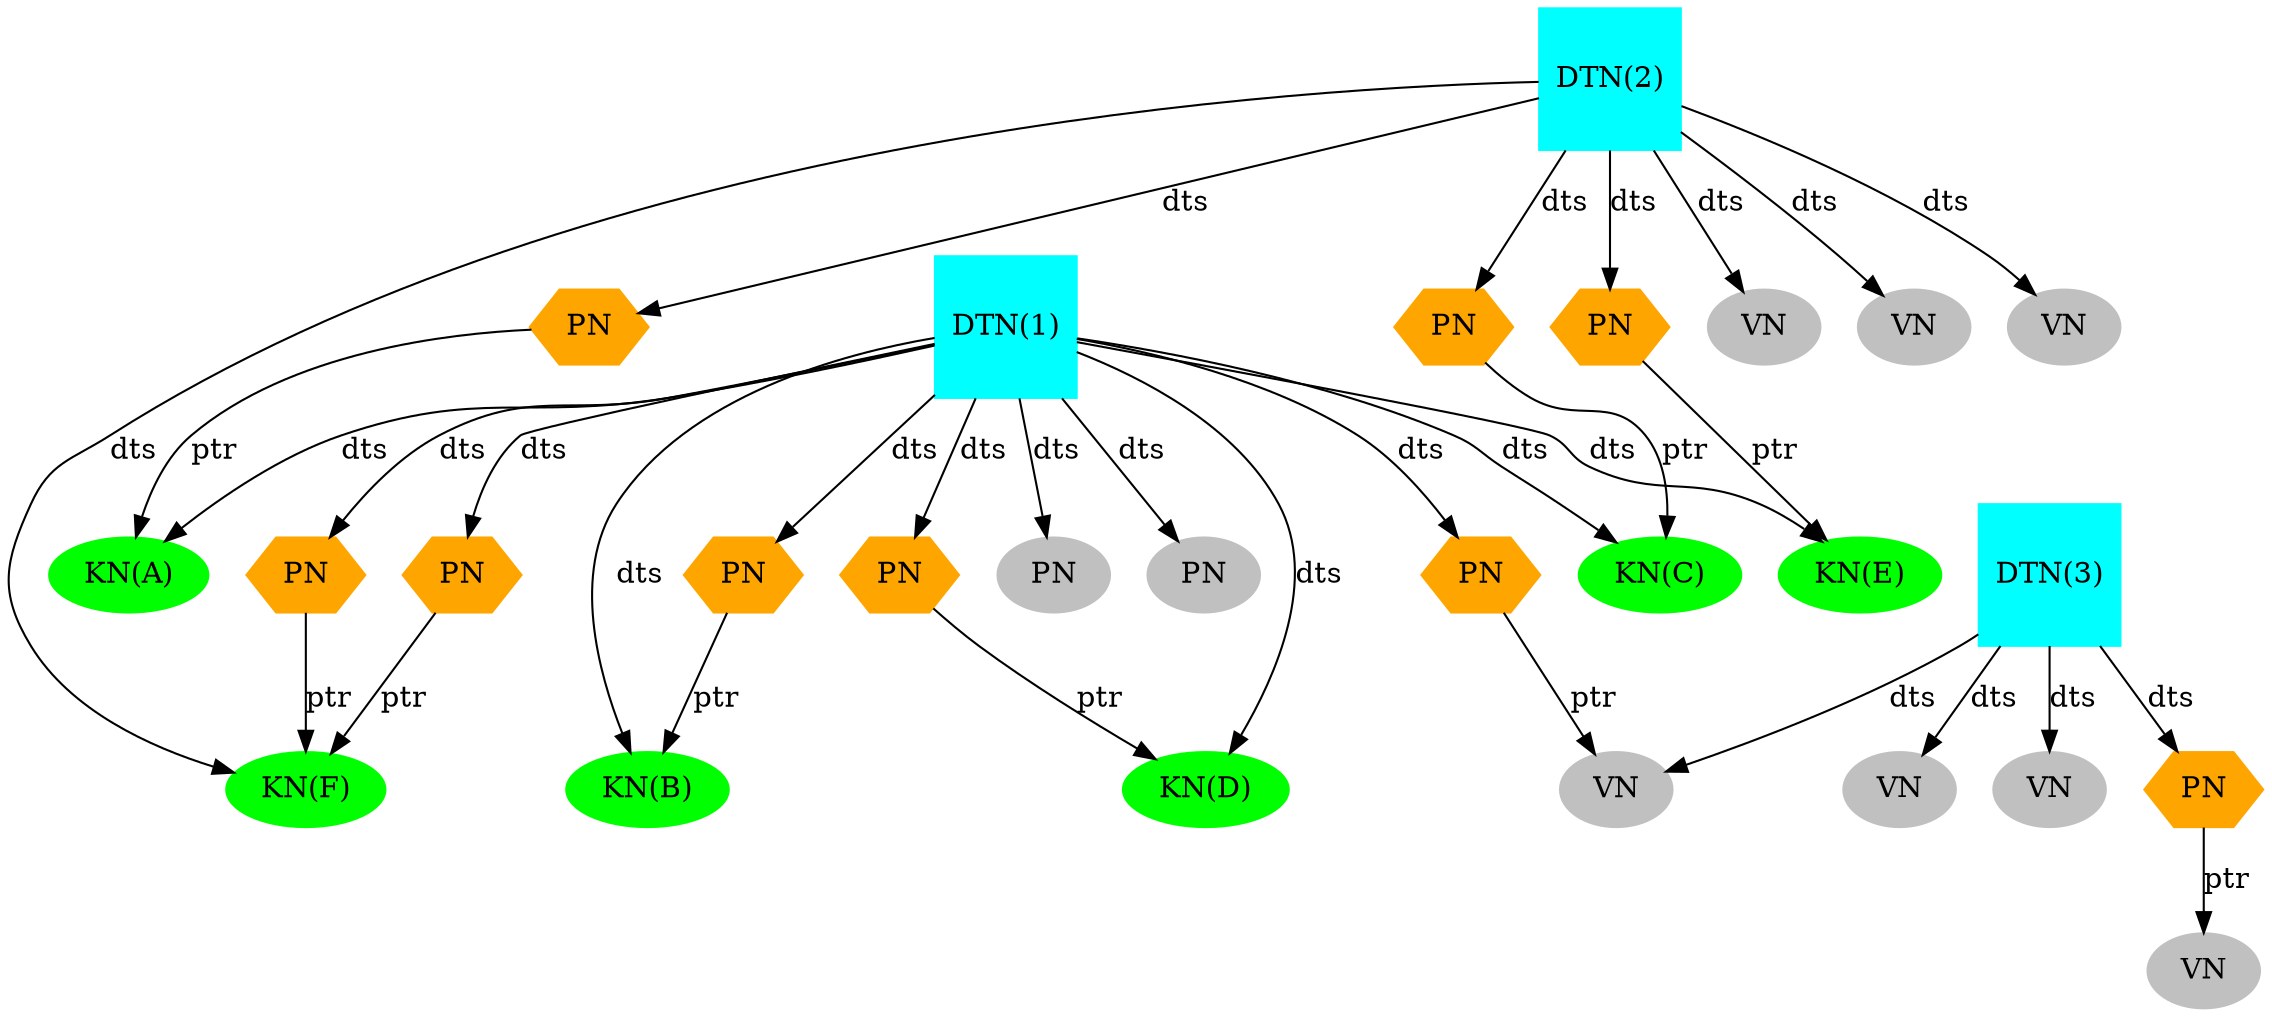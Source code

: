 strict digraph "17016-1643962152" {
	"DTN(0x558343d21d40)" [label="DTN(1)" color="cyan" style=filled shape=square];
	"DTN(0x558343d1a448)" [label="DTN(2)" color="cyan" style=filled shape=square];
	"DTN(0x558343d1a008)" [label="DTN(3)" color="cyan" style=filled shape=square];
	"PN(0x558343d204e8)" [label="PN" color="orange" style=filled shape=hexagon];
	"PN(0x558343d2deb8)" [label="PN" color="orange" style=filled shape=hexagon];
	"PN(0x558343d204e0)" [label="PN" color="orange" style=filled shape=hexagon];
	"PN(0x558343d2deb0)" [label="PN" color="orange" style=filled shape=hexagon];
	"PN(0x558343d2ded0)" [label="PN" color="orange" style=filled shape=hexagon];
	"PN(0x558343d25f70)" [label="PN" color="orange" style=filled shape=hexagon];
	"PN(0x558343d20500)" [label="PN" color="orange" style=filled shape=hexagon];
	"VN(0x558343d21d48)" [label="PN" color="grey" style=filled];
	"VN(0x558343d21d50)" [label="PN" color="grey" style=filled];

	"VN(0x558343d1a450)" [label="VN" color="grey" style=filled];
	"VN(0x558343d1a458)" [label="VN" color="grey" style=filled];
	"VN(0x558343d1a460)" [label="VN" color="grey" style=filled];

	"PN(0x558343d24ae8)" [label="PN" color="orange" style=filled shape=hexagon];
	"VN(0x558343d1a010)" [label="VN" color="grey" style=filled];

	"VN(0x558343d1a018)" [label="VN" color="grey" style=filled];
	"VN(0x558343d1a020)" [label="VN" color="grey" style=filled];
	"PN(0x558343d1a240)" [label="PN" color="orange" style=filled shape=hexagon];
	"VN(0x558343d20680)" [label="VN" color="grey" style=filled];

	"KN_KEY_A(0x558343d29460)" [label="KN(A)" color="green" style=filled];
	"KN_KEY_B(0x558343d2b960)" [label="KN(B)" color="green" style=filled];
	"KN_KEY_C(0x558343d29080)" [label="KN(C)" color="green" style=filled];
	"KN_KEY_D(0x558343d294c0)" [label="KN(D)" color="green" style=filled];
	"KN_KEY_E(0x558343d28a80)" [label="KN(E)" color="green" style=filled];
	"KN_KEY_F(0x558343d20e90)" [label="KN(F)" color="green" style=filled];

	"DTN(0x558343d21d40)" -> "KN_KEY_A(0x558343d29460)" [label="dts" weight=1]
	"PN(0x558343d204e8)" -> "KN_KEY_A(0x558343d29460)" [label="ptr" weight=1]
	"DTN(0x558343d21d40)" -> "KN_KEY_B(0x558343d2b960)" [label="dts" weight=1]
	"PN(0x558343d2deb8)" -> "KN_KEY_B(0x558343d2b960)" [label="ptr" weight=1]
	"DTN(0x558343d21d40)" -> "KN_KEY_C(0x558343d29080)" [label="dts" weight=1]
	"PN(0x558343d204e0)" -> "KN_KEY_C(0x558343d29080)" [label="ptr" weight=1]
	"DTN(0x558343d21d40)" -> "KN_KEY_D(0x558343d294c0)" [label="dts" weight=1]
	"PN(0x558343d2deb0)" -> "KN_KEY_D(0x558343d294c0)" [label="ptr" weight=1]
	"DTN(0x558343d21d40)" -> "KN_KEY_E(0x558343d28a80)" [label="dts" weight=1]
	"PN(0x558343d20500)" -> "KN_KEY_E(0x558343d28a80)" [label="ptr" weight=1]
	"DTN(0x558343d1a448)" -> "KN_KEY_F(0x558343d20e90)" [label="dts" weight=1]
	"PN(0x558343d2ded0)" -> "KN_KEY_F(0x558343d20e90)" [label="ptr" weight=1]
	"PN(0x558343d25f70)" -> "KN_KEY_F(0x558343d20e90)" [label="ptr" weight=1]

	"DTN(0x558343d1a448)" -> "PN(0x558343d204e8)" [label="dts" weight=1]
	"DTN(0x558343d21d40)" -> "PN(0x558343d2deb8)" [label="dts" weight=1]
	"DTN(0x558343d1a448)" -> "PN(0x558343d204e0)" [label="dts" weight=1]
	"DTN(0x558343d21d40)" -> "PN(0x558343d2deb0)" [label="dts" weight=1]
	"DTN(0x558343d21d40)" -> "PN(0x558343d2ded0)" [label="dts" weight=1]
	"DTN(0x558343d21d40)" -> "PN(0x558343d25f70)" [label="dts" weight=1]
	"DTN(0x558343d1a448)" -> "PN(0x558343d20500)" [label="dts" weight=1]

    "DTN(0x558343d21d40)" -> "VN(0x558343d21d48)" [label="dts" weight=1]
    "DTN(0x558343d21d40)" -> "VN(0x558343d21d50)" [label="dts" weight=1]
	"DTN(0x558343d1a448)" -> "VN(0x558343d1a450)" [label="dts" weight=1]
    "DTN(0x558343d1a448)" -> "VN(0x558343d1a458)" [label="dts" weight=1]
    "DTN(0x558343d1a448)" -> "VN(0x558343d1a460)" [label="dts" weight=1]

	"DTN(0x558343d21d40)" -> "PN(0x558343d24ae8)" [label="dts" weight=1]
	"PN(0x558343d24ae8)" -> "VN(0x558343d1a010)" [label="ptr" weight=1]

	"DTN(0x558343d1a008)" -> "VN(0x558343d1a010)" [label="dts" weight=1]
    "DTN(0x558343d1a008)" -> "VN(0x558343d1a018)" [label="dts" weight=1]
    "DTN(0x558343d1a008)" -> "VN(0x558343d1a020)" [label="dts" weight=1]
    "DTN(0x558343d1a008)" -> "PN(0x558343d1a240)" [label="dts" weight=1]
	"PN(0x558343d1a240)" -> "VN(0x558343d20680)" [label="ptr" weight=1]
}
